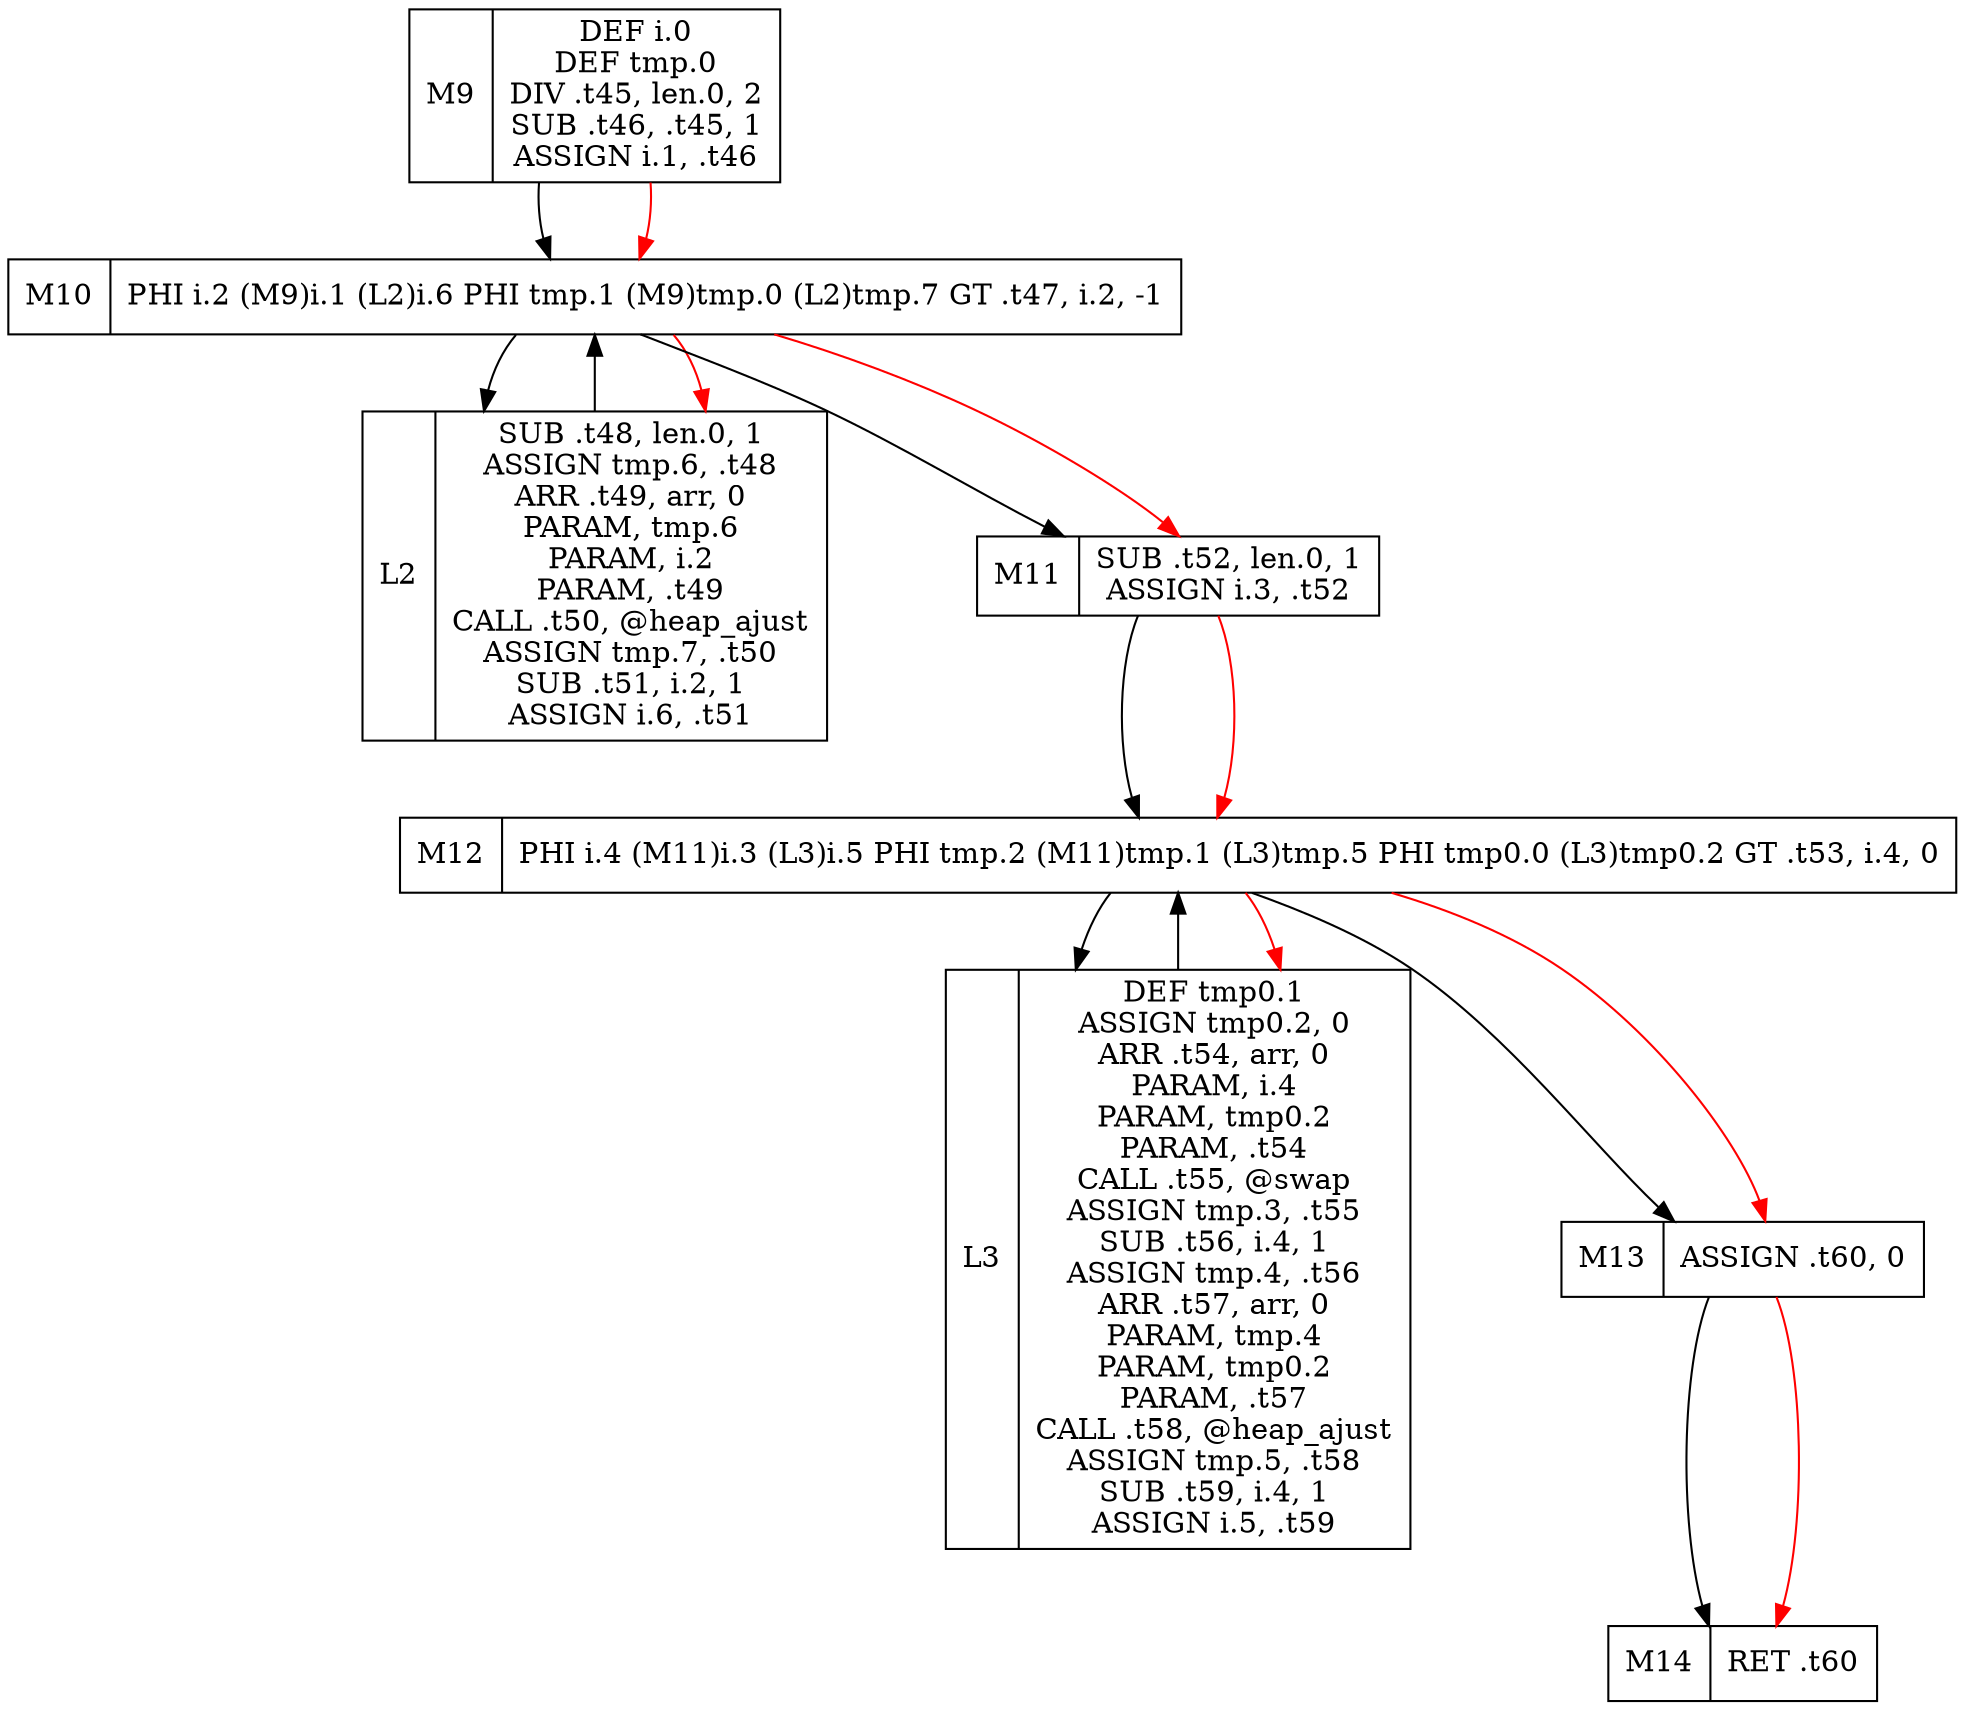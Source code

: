 digraph{ nodesep = 1; node[shape = record];
M9[label="M9 |DEF i.0\nDEF tmp.0\nDIV .t45, len.0, 2\nSUB .t46, .t45, 1\nASSIGN i.1, .t46\n"];
M10[label="M10 |        PHI i.2 (M9)i.1  (L2)i.6 
        PHI tmp.1 (M9)tmp.0  (L2)tmp.7 
GT .t47, i.2, -1\n"];
M9 -> M10;
L2 -> M10;
M9 -> M10[color="red"];
L2[label="L2 |SUB .t48, len.0, 1\nASSIGN tmp.6, .t48\nARR .t49, arr, 0\nPARAM, tmp.6\nPARAM, i.2\nPARAM, .t49\nCALL .t50, @heap_ajust\nASSIGN tmp.7, .t50\nSUB .t51, i.2, 1\nASSIGN i.6, .t51\n"];
M10 -> L2;
M10 -> L2[color="red"];
M11[label="M11 |SUB .t52, len.0, 1\nASSIGN i.3, .t52\n"];
M10 -> M11;
M10 -> M11[color="red"];
M12[label="M12 |        PHI i.4 (M11)i.3  (L3)i.5 
        PHI tmp.2 (M11)tmp.1  (L3)tmp.5 
        PHI tmp0.0 (L3)tmp0.2 
GT .t53, i.4, 0\n"];
M11 -> M12;
L3 -> M12;
M11 -> M12[color="red"];
L3[label="L3 |DEF tmp0.1\nASSIGN tmp0.2, 0\nARR .t54, arr, 0\nPARAM, i.4\nPARAM, tmp0.2\nPARAM, .t54\nCALL .t55, @swap\nASSIGN tmp.3, .t55\nSUB .t56, i.4, 1\nASSIGN tmp.4, .t56\nARR .t57, arr, 0\nPARAM, tmp.4\nPARAM, tmp0.2\nPARAM, .t57\nCALL .t58, @heap_ajust\nASSIGN tmp.5, .t58\nSUB .t59, i.4, 1\nASSIGN i.5, .t59\n"];
M12 -> L3;
M12 -> L3[color="red"];
M13[label="M13 |ASSIGN .t60, 0\n"];
M12 -> M13;
M12 -> M13[color="red"];
M14[label="M14 |RET .t60\n"];
M13 -> M14;
M13 -> M14[color="red"];

}
